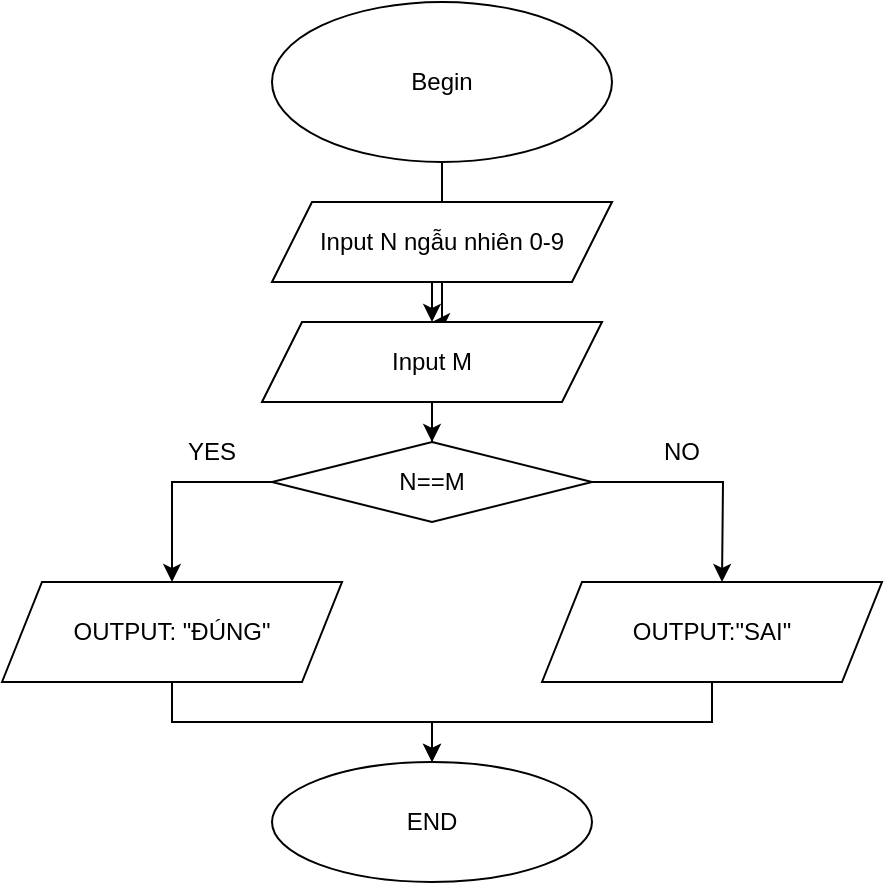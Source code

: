 <mxfile version="26.1.0">
  <diagram name="Trang-1" id="he3B7mpo1pXopTgGeJk5">
    <mxGraphModel grid="1" page="1" gridSize="10" guides="1" tooltips="1" connect="1" arrows="1" fold="1" pageScale="1" pageWidth="827" pageHeight="1169" math="0" shadow="0">
      <root>
        <mxCell id="0" />
        <mxCell id="1" parent="0" />
        <mxCell id="A02tiETPDeTTc0S0ual6-17" value="" style="edgeStyle=orthogonalEdgeStyle;rounded=0;orthogonalLoop=1;jettySize=auto;html=1;" edge="1" parent="1" source="A02tiETPDeTTc0S0ual6-1" target="A02tiETPDeTTc0S0ual6-6">
          <mxGeometry relative="1" as="geometry" />
        </mxCell>
        <mxCell id="A02tiETPDeTTc0S0ual6-1" value="Begin" style="ellipse;whiteSpace=wrap;html=1;" vertex="1" parent="1">
          <mxGeometry x="295" y="30" width="170" height="80" as="geometry" />
        </mxCell>
        <mxCell id="A02tiETPDeTTc0S0ual6-16" value="" style="edgeStyle=orthogonalEdgeStyle;rounded=0;orthogonalLoop=1;jettySize=auto;html=1;" edge="1" parent="1" source="A02tiETPDeTTc0S0ual6-2" target="A02tiETPDeTTc0S0ual6-6">
          <mxGeometry relative="1" as="geometry" />
        </mxCell>
        <mxCell id="A02tiETPDeTTc0S0ual6-2" value="Input N ngẫu nhiên 0-9" style="shape=parallelogram;perimeter=parallelogramPerimeter;whiteSpace=wrap;html=1;fixedSize=1;" vertex="1" parent="1">
          <mxGeometry x="295" y="130" width="170" height="40" as="geometry" />
        </mxCell>
        <mxCell id="A02tiETPDeTTc0S0ual6-18" style="edgeStyle=orthogonalEdgeStyle;rounded=0;orthogonalLoop=1;jettySize=auto;html=1;exitX=0;exitY=0.5;exitDx=0;exitDy=0;entryX=0.5;entryY=0;entryDx=0;entryDy=0;" edge="1" parent="1" source="A02tiETPDeTTc0S0ual6-4" target="A02tiETPDeTTc0S0ual6-7">
          <mxGeometry relative="1" as="geometry" />
        </mxCell>
        <mxCell id="A02tiETPDeTTc0S0ual6-19" style="edgeStyle=orthogonalEdgeStyle;rounded=0;orthogonalLoop=1;jettySize=auto;html=1;" edge="1" parent="1" source="A02tiETPDeTTc0S0ual6-4">
          <mxGeometry relative="1" as="geometry">
            <mxPoint x="520" y="320" as="targetPoint" />
          </mxGeometry>
        </mxCell>
        <mxCell id="A02tiETPDeTTc0S0ual6-4" value="N==M" style="rhombus;whiteSpace=wrap;html=1;" vertex="1" parent="1">
          <mxGeometry x="295" y="250" width="160" height="40" as="geometry" />
        </mxCell>
        <mxCell id="A02tiETPDeTTc0S0ual6-15" value="" style="edgeStyle=orthogonalEdgeStyle;rounded=0;orthogonalLoop=1;jettySize=auto;html=1;" edge="1" parent="1" source="A02tiETPDeTTc0S0ual6-6" target="A02tiETPDeTTc0S0ual6-4">
          <mxGeometry relative="1" as="geometry" />
        </mxCell>
        <mxCell id="A02tiETPDeTTc0S0ual6-6" value="Input M" style="shape=parallelogram;perimeter=parallelogramPerimeter;whiteSpace=wrap;html=1;fixedSize=1;" vertex="1" parent="1">
          <mxGeometry x="290" y="190" width="170" height="40" as="geometry" />
        </mxCell>
        <mxCell id="A02tiETPDeTTc0S0ual6-10" style="edgeStyle=orthogonalEdgeStyle;rounded=0;orthogonalLoop=1;jettySize=auto;html=1;entryX=0.5;entryY=0;entryDx=0;entryDy=0;" edge="1" parent="1" source="A02tiETPDeTTc0S0ual6-7" target="A02tiETPDeTTc0S0ual6-9">
          <mxGeometry relative="1" as="geometry" />
        </mxCell>
        <mxCell id="A02tiETPDeTTc0S0ual6-20" style="edgeStyle=orthogonalEdgeStyle;rounded=0;orthogonalLoop=1;jettySize=auto;html=1;exitX=0.5;exitY=0;exitDx=0;exitDy=0;" edge="1" parent="1" source="A02tiETPDeTTc0S0ual6-7">
          <mxGeometry relative="1" as="geometry">
            <mxPoint x="245" y="320" as="targetPoint" />
          </mxGeometry>
        </mxCell>
        <mxCell id="A02tiETPDeTTc0S0ual6-21" style="edgeStyle=orthogonalEdgeStyle;rounded=0;orthogonalLoop=1;jettySize=auto;html=1;exitX=0.5;exitY=0;exitDx=0;exitDy=0;" edge="1" parent="1" source="A02tiETPDeTTc0S0ual6-7">
          <mxGeometry relative="1" as="geometry">
            <mxPoint x="245" y="320" as="targetPoint" />
          </mxGeometry>
        </mxCell>
        <mxCell id="A02tiETPDeTTc0S0ual6-7" value="OUTPUT: &quot;ĐÚNG&quot;" style="shape=parallelogram;perimeter=parallelogramPerimeter;whiteSpace=wrap;html=1;fixedSize=1;" vertex="1" parent="1">
          <mxGeometry x="160" y="320" width="170" height="50" as="geometry" />
        </mxCell>
        <mxCell id="A02tiETPDeTTc0S0ual6-11" style="edgeStyle=orthogonalEdgeStyle;rounded=0;orthogonalLoop=1;jettySize=auto;html=1;entryX=0.5;entryY=0;entryDx=0;entryDy=0;" edge="1" parent="1" source="A02tiETPDeTTc0S0ual6-8" target="A02tiETPDeTTc0S0ual6-9">
          <mxGeometry relative="1" as="geometry" />
        </mxCell>
        <mxCell id="A02tiETPDeTTc0S0ual6-8" value="OUTPUT:&quot;SAI&quot;" style="shape=parallelogram;perimeter=parallelogramPerimeter;whiteSpace=wrap;html=1;fixedSize=1;" vertex="1" parent="1">
          <mxGeometry x="430" y="320" width="170" height="50" as="geometry" />
        </mxCell>
        <mxCell id="A02tiETPDeTTc0S0ual6-9" value="END" style="ellipse;whiteSpace=wrap;html=1;" vertex="1" parent="1">
          <mxGeometry x="295" y="410" width="160" height="60" as="geometry" />
        </mxCell>
        <mxCell id="A02tiETPDeTTc0S0ual6-22" value="YES" style="text;html=1;align=center;verticalAlign=middle;whiteSpace=wrap;rounded=0;" vertex="1" parent="1">
          <mxGeometry x="235" y="240" width="60" height="30" as="geometry" />
        </mxCell>
        <mxCell id="A02tiETPDeTTc0S0ual6-23" value="NO" style="text;html=1;align=center;verticalAlign=middle;whiteSpace=wrap;rounded=0;" vertex="1" parent="1">
          <mxGeometry x="470" y="240" width="60" height="30" as="geometry" />
        </mxCell>
      </root>
    </mxGraphModel>
  </diagram>
</mxfile>
